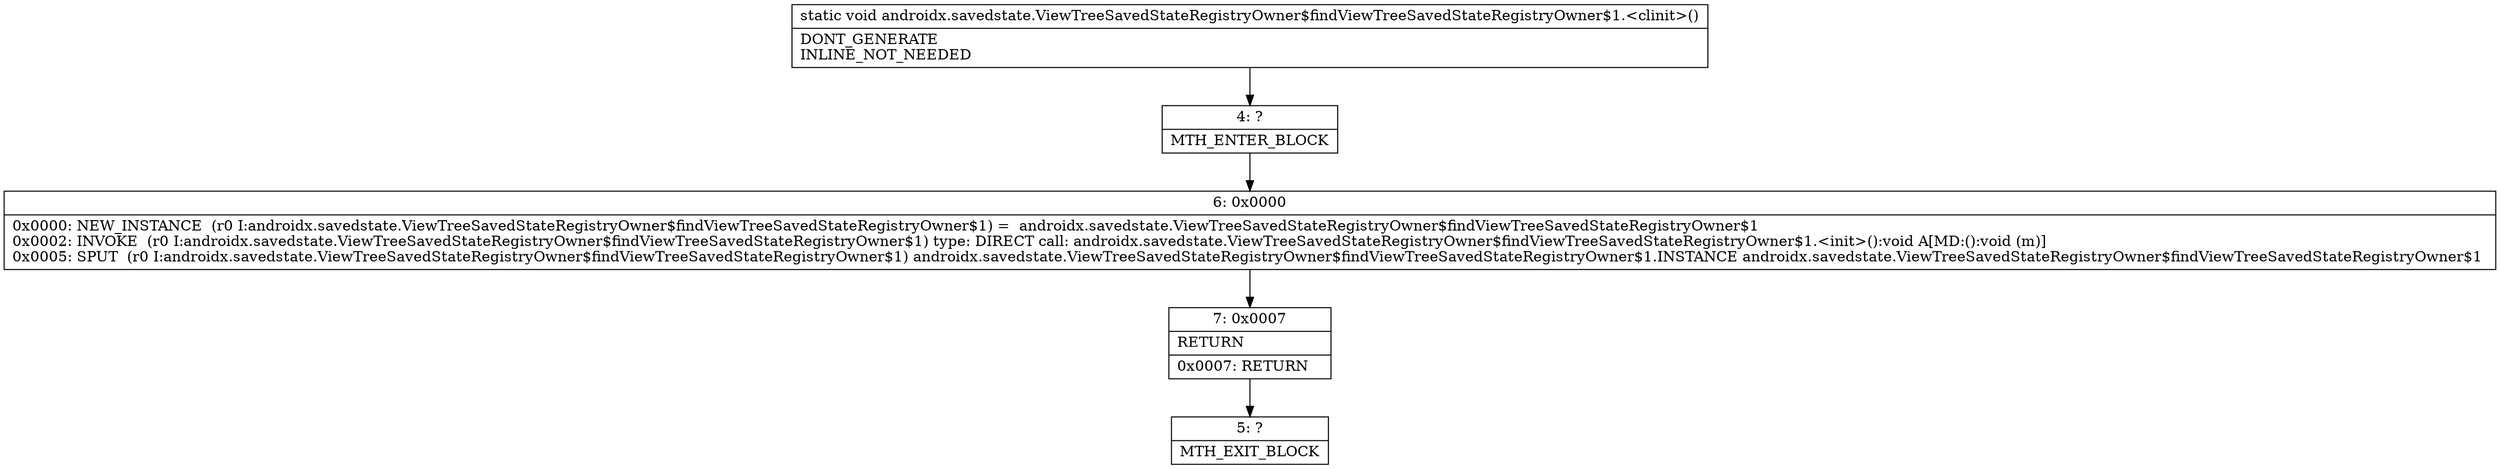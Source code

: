 digraph "CFG forandroidx.savedstate.ViewTreeSavedStateRegistryOwner$findViewTreeSavedStateRegistryOwner$1.\<clinit\>()V" {
Node_4 [shape=record,label="{4\:\ ?|MTH_ENTER_BLOCK\l}"];
Node_6 [shape=record,label="{6\:\ 0x0000|0x0000: NEW_INSTANCE  (r0 I:androidx.savedstate.ViewTreeSavedStateRegistryOwner$findViewTreeSavedStateRegistryOwner$1) =  androidx.savedstate.ViewTreeSavedStateRegistryOwner$findViewTreeSavedStateRegistryOwner$1 \l0x0002: INVOKE  (r0 I:androidx.savedstate.ViewTreeSavedStateRegistryOwner$findViewTreeSavedStateRegistryOwner$1) type: DIRECT call: androidx.savedstate.ViewTreeSavedStateRegistryOwner$findViewTreeSavedStateRegistryOwner$1.\<init\>():void A[MD:():void (m)]\l0x0005: SPUT  (r0 I:androidx.savedstate.ViewTreeSavedStateRegistryOwner$findViewTreeSavedStateRegistryOwner$1) androidx.savedstate.ViewTreeSavedStateRegistryOwner$findViewTreeSavedStateRegistryOwner$1.INSTANCE androidx.savedstate.ViewTreeSavedStateRegistryOwner$findViewTreeSavedStateRegistryOwner$1 \l}"];
Node_7 [shape=record,label="{7\:\ 0x0007|RETURN\l|0x0007: RETURN   \l}"];
Node_5 [shape=record,label="{5\:\ ?|MTH_EXIT_BLOCK\l}"];
MethodNode[shape=record,label="{static void androidx.savedstate.ViewTreeSavedStateRegistryOwner$findViewTreeSavedStateRegistryOwner$1.\<clinit\>()  | DONT_GENERATE\lINLINE_NOT_NEEDED\l}"];
MethodNode -> Node_4;Node_4 -> Node_6;
Node_6 -> Node_7;
Node_7 -> Node_5;
}

